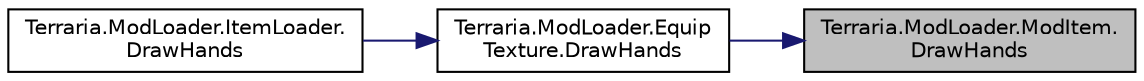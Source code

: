 digraph "Terraria.ModLoader.ModItem.DrawHands"
{
 // LATEX_PDF_SIZE
  edge [fontname="Helvetica",fontsize="10",labelfontname="Helvetica",labelfontsize="10"];
  node [fontname="Helvetica",fontsize="10",shape=record];
  rankdir="RL";
  Node1 [label="Terraria.ModLoader.ModItem.\lDrawHands",height=0.2,width=0.4,color="black", fillcolor="grey75", style="filled", fontcolor="black",tooltip="Allows you to determine whether the skin/shirt on the player's arms and hands are drawn when this bod..."];
  Node1 -> Node2 [dir="back",color="midnightblue",fontsize="10",style="solid",fontname="Helvetica"];
  Node2 [label="Terraria.ModLoader.Equip\lTexture.DrawHands",height=0.2,width=0.4,color="black", fillcolor="white", style="filled",URL="$class_terraria_1_1_mod_loader_1_1_equip_texture.html#ad1b4b94ba023f04cf4d545a55bce7921",tooltip="Allows you to determine whether the skin/shirt on the player's arms and hands are drawn when this bod..."];
  Node2 -> Node3 [dir="back",color="midnightblue",fontsize="10",style="solid",fontname="Helvetica"];
  Node3 [label="Terraria.ModLoader.ItemLoader.\lDrawHands",height=0.2,width=0.4,color="black", fillcolor="white", style="filled",URL="$class_terraria_1_1_mod_loader_1_1_item_loader.html#aa32305687bb151e5098a89b7d9cf43ec",tooltip="Calls the item's body equipment texture's DrawHands hook, then all GlobalItem.DrawHands hooks."];
}
